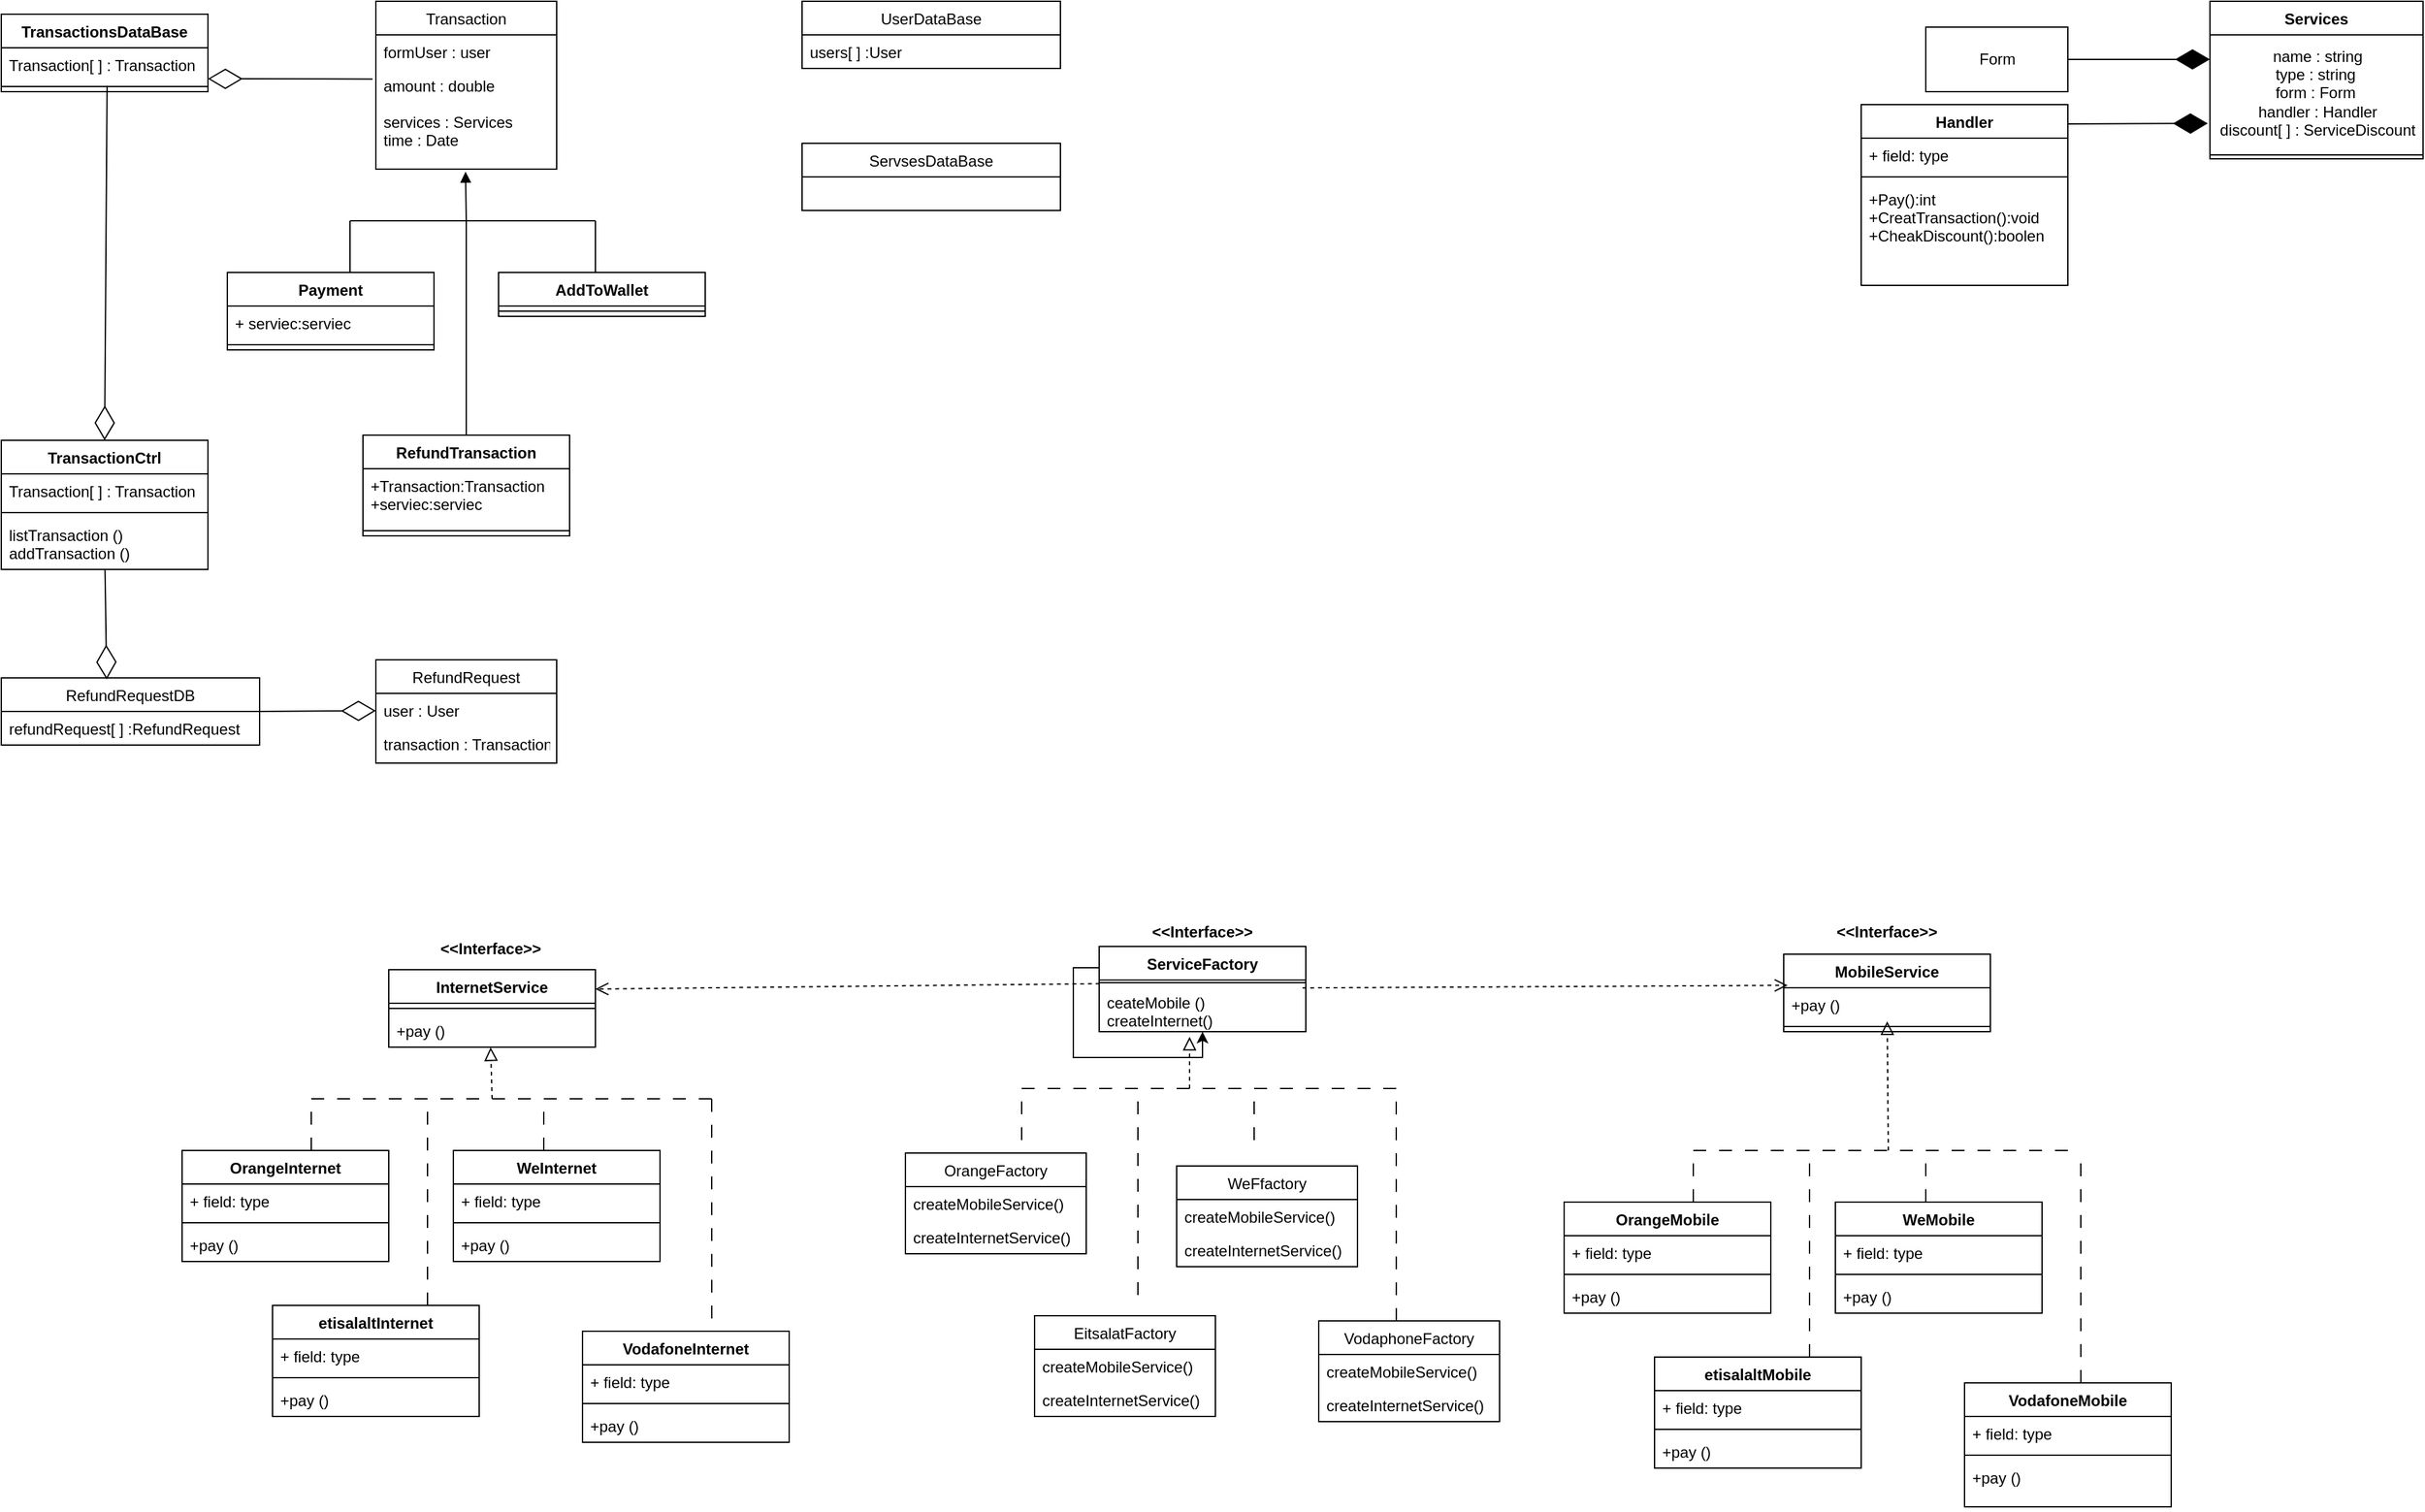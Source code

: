 <mxfile version="20.6.0" type="device"><diagram id="C5RBs43oDa-KdzZeNtuy" name="Page-1"><mxGraphModel dx="2078" dy="943" grid="1" gridSize="10" guides="1" tooltips="1" connect="1" arrows="1" fold="1" page="1" pageScale="1" pageWidth="1920" pageHeight="1200" math="0" shadow="0"><root><mxCell id="WIyWlLk6GJQsqaUBKTNV-0"/><mxCell id="WIyWlLk6GJQsqaUBKTNV-1" parent="WIyWlLk6GJQsqaUBKTNV-0"/><mxCell id="ndpQs1hu3Z4CRjXssiz7-0" value="OrangeInternet" style="swimlane;fontStyle=1;align=center;verticalAlign=top;childLayout=stackLayout;horizontal=1;startSize=26;horizontalStack=0;resizeParent=1;resizeParentMax=0;resizeLast=0;collapsible=1;marginBottom=0;" vertex="1" parent="WIyWlLk6GJQsqaUBKTNV-1"><mxGeometry x="180" y="910" width="160" height="86" as="geometry"/></mxCell><mxCell id="ndpQs1hu3Z4CRjXssiz7-1" value="+ field: type" style="text;strokeColor=none;fillColor=none;align=left;verticalAlign=top;spacingLeft=4;spacingRight=4;overflow=hidden;rotatable=0;points=[[0,0.5],[1,0.5]];portConstraint=eastwest;" vertex="1" parent="ndpQs1hu3Z4CRjXssiz7-0"><mxGeometry y="26" width="160" height="26" as="geometry"/></mxCell><mxCell id="ndpQs1hu3Z4CRjXssiz7-2" value="" style="line;strokeWidth=1;fillColor=none;align=left;verticalAlign=middle;spacingTop=-1;spacingLeft=3;spacingRight=3;rotatable=0;labelPosition=right;points=[];portConstraint=eastwest;strokeColor=inherit;" vertex="1" parent="ndpQs1hu3Z4CRjXssiz7-0"><mxGeometry y="52" width="160" height="8" as="geometry"/></mxCell><mxCell id="ndpQs1hu3Z4CRjXssiz7-3" value="+pay ()" style="text;strokeColor=none;fillColor=none;align=left;verticalAlign=top;spacingLeft=4;spacingRight=4;overflow=hidden;rotatable=0;points=[[0,0.5],[1,0.5]];portConstraint=eastwest;" vertex="1" parent="ndpQs1hu3Z4CRjXssiz7-0"><mxGeometry y="60" width="160" height="26" as="geometry"/></mxCell><mxCell id="ndpQs1hu3Z4CRjXssiz7-4" value="etisalaltInternet" style="swimlane;fontStyle=1;align=center;verticalAlign=top;childLayout=stackLayout;horizontal=1;startSize=26;horizontalStack=0;resizeParent=1;resizeParentMax=0;resizeLast=0;collapsible=1;marginBottom=0;" vertex="1" parent="WIyWlLk6GJQsqaUBKTNV-1"><mxGeometry x="250" y="1030" width="160" height="86" as="geometry"/></mxCell><mxCell id="ndpQs1hu3Z4CRjXssiz7-5" value="+ field: type" style="text;strokeColor=none;fillColor=none;align=left;verticalAlign=top;spacingLeft=4;spacingRight=4;overflow=hidden;rotatable=0;points=[[0,0.5],[1,0.5]];portConstraint=eastwest;" vertex="1" parent="ndpQs1hu3Z4CRjXssiz7-4"><mxGeometry y="26" width="160" height="26" as="geometry"/></mxCell><mxCell id="ndpQs1hu3Z4CRjXssiz7-6" value="" style="line;strokeWidth=1;fillColor=none;align=left;verticalAlign=middle;spacingTop=-1;spacingLeft=3;spacingRight=3;rotatable=0;labelPosition=right;points=[];portConstraint=eastwest;strokeColor=inherit;" vertex="1" parent="ndpQs1hu3Z4CRjXssiz7-4"><mxGeometry y="52" width="160" height="8" as="geometry"/></mxCell><mxCell id="ndpQs1hu3Z4CRjXssiz7-7" value="+pay ()" style="text;strokeColor=none;fillColor=none;align=left;verticalAlign=top;spacingLeft=4;spacingRight=4;overflow=hidden;rotatable=0;points=[[0,0.5],[1,0.5]];portConstraint=eastwest;" vertex="1" parent="ndpQs1hu3Z4CRjXssiz7-4"><mxGeometry y="60" width="160" height="26" as="geometry"/></mxCell><mxCell id="ndpQs1hu3Z4CRjXssiz7-8" value="VodafoneInternet" style="swimlane;fontStyle=1;align=center;verticalAlign=top;childLayout=stackLayout;horizontal=1;startSize=26;horizontalStack=0;resizeParent=1;resizeParentMax=0;resizeLast=0;collapsible=1;marginBottom=0;" vertex="1" parent="WIyWlLk6GJQsqaUBKTNV-1"><mxGeometry x="490" y="1050" width="160" height="86" as="geometry"/></mxCell><mxCell id="ndpQs1hu3Z4CRjXssiz7-9" value="+ field: type" style="text;strokeColor=none;fillColor=none;align=left;verticalAlign=top;spacingLeft=4;spacingRight=4;overflow=hidden;rotatable=0;points=[[0,0.5],[1,0.5]];portConstraint=eastwest;" vertex="1" parent="ndpQs1hu3Z4CRjXssiz7-8"><mxGeometry y="26" width="160" height="26" as="geometry"/></mxCell><mxCell id="ndpQs1hu3Z4CRjXssiz7-10" value="" style="line;strokeWidth=1;fillColor=none;align=left;verticalAlign=middle;spacingTop=-1;spacingLeft=3;spacingRight=3;rotatable=0;labelPosition=right;points=[];portConstraint=eastwest;strokeColor=inherit;" vertex="1" parent="ndpQs1hu3Z4CRjXssiz7-8"><mxGeometry y="52" width="160" height="8" as="geometry"/></mxCell><mxCell id="ndpQs1hu3Z4CRjXssiz7-11" value="+pay ()" style="text;strokeColor=none;fillColor=none;align=left;verticalAlign=top;spacingLeft=4;spacingRight=4;overflow=hidden;rotatable=0;points=[[0,0.5],[1,0.5]];portConstraint=eastwest;" vertex="1" parent="ndpQs1hu3Z4CRjXssiz7-8"><mxGeometry y="60" width="160" height="26" as="geometry"/></mxCell><mxCell id="ndpQs1hu3Z4CRjXssiz7-12" value="WeInternet" style="swimlane;fontStyle=1;align=center;verticalAlign=top;childLayout=stackLayout;horizontal=1;startSize=26;horizontalStack=0;resizeParent=1;resizeParentMax=0;resizeLast=0;collapsible=1;marginBottom=0;" vertex="1" parent="WIyWlLk6GJQsqaUBKTNV-1"><mxGeometry x="390" y="910" width="160" height="86" as="geometry"/></mxCell><mxCell id="ndpQs1hu3Z4CRjXssiz7-13" value="+ field: type" style="text;strokeColor=none;fillColor=none;align=left;verticalAlign=top;spacingLeft=4;spacingRight=4;overflow=hidden;rotatable=0;points=[[0,0.5],[1,0.5]];portConstraint=eastwest;" vertex="1" parent="ndpQs1hu3Z4CRjXssiz7-12"><mxGeometry y="26" width="160" height="26" as="geometry"/></mxCell><mxCell id="ndpQs1hu3Z4CRjXssiz7-14" value="" style="line;strokeWidth=1;fillColor=none;align=left;verticalAlign=middle;spacingTop=-1;spacingLeft=3;spacingRight=3;rotatable=0;labelPosition=right;points=[];portConstraint=eastwest;strokeColor=inherit;" vertex="1" parent="ndpQs1hu3Z4CRjXssiz7-12"><mxGeometry y="52" width="160" height="8" as="geometry"/></mxCell><mxCell id="ndpQs1hu3Z4CRjXssiz7-15" value="+pay ()" style="text;strokeColor=none;fillColor=none;align=left;verticalAlign=top;spacingLeft=4;spacingRight=4;overflow=hidden;rotatable=0;points=[[0,0.5],[1,0.5]];portConstraint=eastwest;" vertex="1" parent="ndpQs1hu3Z4CRjXssiz7-12"><mxGeometry y="60" width="160" height="26" as="geometry"/></mxCell><mxCell id="ndpQs1hu3Z4CRjXssiz7-16" value="" style="endArrow=none;startArrow=none;endFill=0;startFill=0;endSize=8;html=1;verticalAlign=bottom;dashed=1;labelBackgroundColor=none;dashPattern=10 10;rounded=0;" edge="1" parent="WIyWlLk6GJQsqaUBKTNV-1"><mxGeometry width="160" relative="1" as="geometry"><mxPoint x="280" y="870.0" as="sourcePoint"/><mxPoint x="590" y="870.0" as="targetPoint"/></mxGeometry></mxCell><mxCell id="ndpQs1hu3Z4CRjXssiz7-17" value="" style="endArrow=block;startArrow=none;endFill=0;startFill=0;endSize=8;html=1;verticalAlign=bottom;dashed=1;labelBackgroundColor=none;rounded=0;entryX=0.493;entryY=1.007;entryDx=0;entryDy=0;entryPerimeter=0;" edge="1" parent="WIyWlLk6GJQsqaUBKTNV-1" target="ndpQs1hu3Z4CRjXssiz7-46"><mxGeometry width="160" relative="1" as="geometry"><mxPoint x="420" y="870.0" as="sourcePoint"/><mxPoint x="429" y="770" as="targetPoint"/></mxGeometry></mxCell><mxCell id="ndpQs1hu3Z4CRjXssiz7-18" value="" style="endArrow=none;startArrow=none;endFill=0;startFill=0;endSize=8;html=1;verticalAlign=bottom;dashed=1;labelBackgroundColor=none;dashPattern=10 10;rounded=0;exitX=0.625;exitY=0;exitDx=0;exitDy=0;exitPerimeter=0;" edge="1" parent="WIyWlLk6GJQsqaUBKTNV-1" source="ndpQs1hu3Z4CRjXssiz7-0"><mxGeometry width="160" relative="1" as="geometry"><mxPoint x="190" y="900" as="sourcePoint"/><mxPoint x="280" y="870.0" as="targetPoint"/></mxGeometry></mxCell><mxCell id="ndpQs1hu3Z4CRjXssiz7-19" value="" style="endArrow=none;startArrow=none;endFill=0;startFill=0;endSize=8;html=1;verticalAlign=bottom;dashed=1;labelBackgroundColor=none;dashPattern=10 10;rounded=0;exitX=0.75;exitY=0;exitDx=0;exitDy=0;" edge="1" parent="WIyWlLk6GJQsqaUBKTNV-1" source="ndpQs1hu3Z4CRjXssiz7-4"><mxGeometry width="160" relative="1" as="geometry"><mxPoint x="370" y="900" as="sourcePoint"/><mxPoint x="370" y="870.0" as="targetPoint"/></mxGeometry></mxCell><mxCell id="ndpQs1hu3Z4CRjXssiz7-20" value="" style="endArrow=none;startArrow=none;endFill=0;startFill=0;endSize=8;html=1;verticalAlign=bottom;dashed=1;labelBackgroundColor=none;dashPattern=10 10;rounded=0;exitX=0.563;exitY=0;exitDx=0;exitDy=0;exitPerimeter=0;" edge="1" parent="WIyWlLk6GJQsqaUBKTNV-1"><mxGeometry width="160" relative="1" as="geometry"><mxPoint x="590.08" y="1040.18" as="sourcePoint"/><mxPoint x="590" y="860.18" as="targetPoint"/></mxGeometry></mxCell><mxCell id="ndpQs1hu3Z4CRjXssiz7-21" value="" style="endArrow=none;startArrow=none;endFill=0;startFill=0;endSize=8;html=1;verticalAlign=bottom;dashed=1;labelBackgroundColor=none;dashPattern=10 10;rounded=0;exitX=0.625;exitY=0;exitDx=0;exitDy=0;exitPerimeter=0;" edge="1" parent="WIyWlLk6GJQsqaUBKTNV-1"><mxGeometry width="160" relative="1" as="geometry"><mxPoint x="460" y="910.0" as="sourcePoint"/><mxPoint x="460" y="870.0" as="targetPoint"/></mxGeometry></mxCell><mxCell id="ndpQs1hu3Z4CRjXssiz7-22" value="OrangeMobile" style="swimlane;fontStyle=1;align=center;verticalAlign=top;childLayout=stackLayout;horizontal=1;startSize=26;horizontalStack=0;resizeParent=1;resizeParentMax=0;resizeLast=0;collapsible=1;marginBottom=0;" vertex="1" parent="WIyWlLk6GJQsqaUBKTNV-1"><mxGeometry x="1250" y="950" width="160" height="86" as="geometry"/></mxCell><mxCell id="ndpQs1hu3Z4CRjXssiz7-23" value="+ field: type" style="text;strokeColor=none;fillColor=none;align=left;verticalAlign=top;spacingLeft=4;spacingRight=4;overflow=hidden;rotatable=0;points=[[0,0.5],[1,0.5]];portConstraint=eastwest;" vertex="1" parent="ndpQs1hu3Z4CRjXssiz7-22"><mxGeometry y="26" width="160" height="26" as="geometry"/></mxCell><mxCell id="ndpQs1hu3Z4CRjXssiz7-24" value="" style="line;strokeWidth=1;fillColor=none;align=left;verticalAlign=middle;spacingTop=-1;spacingLeft=3;spacingRight=3;rotatable=0;labelPosition=right;points=[];portConstraint=eastwest;strokeColor=inherit;" vertex="1" parent="ndpQs1hu3Z4CRjXssiz7-22"><mxGeometry y="52" width="160" height="8" as="geometry"/></mxCell><mxCell id="ndpQs1hu3Z4CRjXssiz7-25" value="+pay ()" style="text;strokeColor=none;fillColor=none;align=left;verticalAlign=top;spacingLeft=4;spacingRight=4;overflow=hidden;rotatable=0;points=[[0,0.5],[1,0.5]];portConstraint=eastwest;" vertex="1" parent="ndpQs1hu3Z4CRjXssiz7-22"><mxGeometry y="60" width="160" height="26" as="geometry"/></mxCell><mxCell id="ndpQs1hu3Z4CRjXssiz7-26" value="etisalaltMobile" style="swimlane;fontStyle=1;align=center;verticalAlign=top;childLayout=stackLayout;horizontal=1;startSize=26;horizontalStack=0;resizeParent=1;resizeParentMax=0;resizeLast=0;collapsible=1;marginBottom=0;" vertex="1" parent="WIyWlLk6GJQsqaUBKTNV-1"><mxGeometry x="1320" y="1070" width="160" height="86" as="geometry"/></mxCell><mxCell id="ndpQs1hu3Z4CRjXssiz7-27" value="+ field: type" style="text;strokeColor=none;fillColor=none;align=left;verticalAlign=top;spacingLeft=4;spacingRight=4;overflow=hidden;rotatable=0;points=[[0,0.5],[1,0.5]];portConstraint=eastwest;" vertex="1" parent="ndpQs1hu3Z4CRjXssiz7-26"><mxGeometry y="26" width="160" height="26" as="geometry"/></mxCell><mxCell id="ndpQs1hu3Z4CRjXssiz7-28" value="" style="line;strokeWidth=1;fillColor=none;align=left;verticalAlign=middle;spacingTop=-1;spacingLeft=3;spacingRight=3;rotatable=0;labelPosition=right;points=[];portConstraint=eastwest;strokeColor=inherit;" vertex="1" parent="ndpQs1hu3Z4CRjXssiz7-26"><mxGeometry y="52" width="160" height="8" as="geometry"/></mxCell><mxCell id="ndpQs1hu3Z4CRjXssiz7-29" value="+pay ()" style="text;strokeColor=none;fillColor=none;align=left;verticalAlign=top;spacingLeft=4;spacingRight=4;overflow=hidden;rotatable=0;points=[[0,0.5],[1,0.5]];portConstraint=eastwest;" vertex="1" parent="ndpQs1hu3Z4CRjXssiz7-26"><mxGeometry y="60" width="160" height="26" as="geometry"/></mxCell><mxCell id="ndpQs1hu3Z4CRjXssiz7-30" value="VodafoneMobile" style="swimlane;fontStyle=1;align=center;verticalAlign=top;childLayout=stackLayout;horizontal=1;startSize=26;horizontalStack=0;resizeParent=1;resizeParentMax=0;resizeLast=0;collapsible=1;marginBottom=0;" vertex="1" parent="WIyWlLk6GJQsqaUBKTNV-1"><mxGeometry x="1560" y="1090" width="160" height="96" as="geometry"/></mxCell><mxCell id="ndpQs1hu3Z4CRjXssiz7-31" value="+ field: type" style="text;strokeColor=none;fillColor=none;align=left;verticalAlign=top;spacingLeft=4;spacingRight=4;overflow=hidden;rotatable=0;points=[[0,0.5],[1,0.5]];portConstraint=eastwest;" vertex="1" parent="ndpQs1hu3Z4CRjXssiz7-30"><mxGeometry y="26" width="160" height="26" as="geometry"/></mxCell><mxCell id="ndpQs1hu3Z4CRjXssiz7-32" value="" style="line;strokeWidth=1;fillColor=none;align=left;verticalAlign=middle;spacingTop=-1;spacingLeft=3;spacingRight=3;rotatable=0;labelPosition=right;points=[];portConstraint=eastwest;strokeColor=inherit;" vertex="1" parent="ndpQs1hu3Z4CRjXssiz7-30"><mxGeometry y="52" width="160" height="8" as="geometry"/></mxCell><mxCell id="ndpQs1hu3Z4CRjXssiz7-33" value="+pay ()" style="text;strokeColor=none;fillColor=none;align=left;verticalAlign=top;spacingLeft=4;spacingRight=4;overflow=hidden;rotatable=0;points=[[0,0.5],[1,0.5]];portConstraint=eastwest;" vertex="1" parent="ndpQs1hu3Z4CRjXssiz7-30"><mxGeometry y="60" width="160" height="36" as="geometry"/></mxCell><mxCell id="ndpQs1hu3Z4CRjXssiz7-34" value="WeMobile" style="swimlane;fontStyle=1;align=center;verticalAlign=top;childLayout=stackLayout;horizontal=1;startSize=26;horizontalStack=0;resizeParent=1;resizeParentMax=0;resizeLast=0;collapsible=1;marginBottom=0;" vertex="1" parent="WIyWlLk6GJQsqaUBKTNV-1"><mxGeometry x="1460" y="950" width="160" height="86" as="geometry"/></mxCell><mxCell id="ndpQs1hu3Z4CRjXssiz7-35" value="+ field: type" style="text;strokeColor=none;fillColor=none;align=left;verticalAlign=top;spacingLeft=4;spacingRight=4;overflow=hidden;rotatable=0;points=[[0,0.5],[1,0.5]];portConstraint=eastwest;" vertex="1" parent="ndpQs1hu3Z4CRjXssiz7-34"><mxGeometry y="26" width="160" height="26" as="geometry"/></mxCell><mxCell id="ndpQs1hu3Z4CRjXssiz7-36" value="" style="line;strokeWidth=1;fillColor=none;align=left;verticalAlign=middle;spacingTop=-1;spacingLeft=3;spacingRight=3;rotatable=0;labelPosition=right;points=[];portConstraint=eastwest;strokeColor=inherit;" vertex="1" parent="ndpQs1hu3Z4CRjXssiz7-34"><mxGeometry y="52" width="160" height="8" as="geometry"/></mxCell><mxCell id="ndpQs1hu3Z4CRjXssiz7-37" value="+pay ()" style="text;strokeColor=none;fillColor=none;align=left;verticalAlign=top;spacingLeft=4;spacingRight=4;overflow=hidden;rotatable=0;points=[[0,0.5],[1,0.5]];portConstraint=eastwest;" vertex="1" parent="ndpQs1hu3Z4CRjXssiz7-34"><mxGeometry y="60" width="160" height="26" as="geometry"/></mxCell><mxCell id="ndpQs1hu3Z4CRjXssiz7-38" value="" style="endArrow=none;startArrow=none;endFill=0;startFill=0;endSize=8;html=1;verticalAlign=bottom;dashed=1;labelBackgroundColor=none;dashPattern=10 10;rounded=0;" edge="1" parent="WIyWlLk6GJQsqaUBKTNV-1"><mxGeometry width="160" relative="1" as="geometry"><mxPoint x="1350" y="910.0" as="sourcePoint"/><mxPoint x="1650" y="910.0" as="targetPoint"/></mxGeometry></mxCell><mxCell id="ndpQs1hu3Z4CRjXssiz7-39" value="" style="endArrow=block;startArrow=none;endFill=0;startFill=0;endSize=8;html=1;verticalAlign=bottom;dashed=1;labelBackgroundColor=none;rounded=0;" edge="1" parent="WIyWlLk6GJQsqaUBKTNV-1" target="ndpQs1hu3Z4CRjXssiz7-50"><mxGeometry width="160" relative="1" as="geometry"><mxPoint x="1501" y="910.0" as="sourcePoint"/><mxPoint x="1500.83" y="882" as="targetPoint"/></mxGeometry></mxCell><mxCell id="ndpQs1hu3Z4CRjXssiz7-40" value="" style="endArrow=none;startArrow=none;endFill=0;startFill=0;endSize=8;html=1;verticalAlign=bottom;dashed=1;labelBackgroundColor=none;dashPattern=10 10;rounded=0;exitX=0.625;exitY=0;exitDx=0;exitDy=0;exitPerimeter=0;" edge="1" parent="WIyWlLk6GJQsqaUBKTNV-1" source="ndpQs1hu3Z4CRjXssiz7-22"><mxGeometry width="160" relative="1" as="geometry"><mxPoint x="1260" y="940" as="sourcePoint"/><mxPoint x="1350" y="910.0" as="targetPoint"/></mxGeometry></mxCell><mxCell id="ndpQs1hu3Z4CRjXssiz7-41" value="" style="endArrow=none;startArrow=none;endFill=0;startFill=0;endSize=8;html=1;verticalAlign=bottom;dashed=1;labelBackgroundColor=none;dashPattern=10 10;rounded=0;exitX=0.75;exitY=0;exitDx=0;exitDy=0;" edge="1" parent="WIyWlLk6GJQsqaUBKTNV-1" source="ndpQs1hu3Z4CRjXssiz7-26"><mxGeometry width="160" relative="1" as="geometry"><mxPoint x="1440" y="940" as="sourcePoint"/><mxPoint x="1440" y="910.0" as="targetPoint"/></mxGeometry></mxCell><mxCell id="ndpQs1hu3Z4CRjXssiz7-42" value="" style="endArrow=none;startArrow=none;endFill=0;startFill=0;endSize=8;html=1;verticalAlign=bottom;dashed=1;labelBackgroundColor=none;dashPattern=10 10;rounded=0;exitX=0.563;exitY=0;exitDx=0;exitDy=0;exitPerimeter=0;" edge="1" parent="WIyWlLk6GJQsqaUBKTNV-1" source="ndpQs1hu3Z4CRjXssiz7-30"><mxGeometry width="160" relative="1" as="geometry"><mxPoint x="1650" y="950" as="sourcePoint"/><mxPoint x="1650" y="910.0" as="targetPoint"/></mxGeometry></mxCell><mxCell id="ndpQs1hu3Z4CRjXssiz7-43" value="" style="endArrow=none;startArrow=none;endFill=0;startFill=0;endSize=8;html=1;verticalAlign=bottom;dashed=1;labelBackgroundColor=none;dashPattern=10 10;rounded=0;exitX=0.625;exitY=0;exitDx=0;exitDy=0;exitPerimeter=0;" edge="1" parent="WIyWlLk6GJQsqaUBKTNV-1"><mxGeometry width="160" relative="1" as="geometry"><mxPoint x="1530" y="950" as="sourcePoint"/><mxPoint x="1530" y="910.0" as="targetPoint"/></mxGeometry></mxCell><mxCell id="ndpQs1hu3Z4CRjXssiz7-44" value="InternetService" style="swimlane;fontStyle=1;align=center;verticalAlign=top;childLayout=stackLayout;horizontal=1;startSize=26;horizontalStack=0;resizeParent=1;resizeParentMax=0;resizeLast=0;collapsible=1;marginBottom=0;" vertex="1" parent="WIyWlLk6GJQsqaUBKTNV-1"><mxGeometry x="340" y="770" width="160" height="60" as="geometry"/></mxCell><mxCell id="ndpQs1hu3Z4CRjXssiz7-45" value="" style="line;strokeWidth=1;fillColor=none;align=left;verticalAlign=middle;spacingTop=-1;spacingLeft=3;spacingRight=3;rotatable=0;labelPosition=right;points=[];portConstraint=eastwest;strokeColor=inherit;" vertex="1" parent="ndpQs1hu3Z4CRjXssiz7-44"><mxGeometry y="26" width="160" height="8" as="geometry"/></mxCell><mxCell id="ndpQs1hu3Z4CRjXssiz7-46" value="+pay ()" style="text;strokeColor=none;fillColor=none;align=left;verticalAlign=top;spacingLeft=4;spacingRight=4;overflow=hidden;rotatable=0;points=[[0,0.5],[1,0.5]];portConstraint=eastwest;" vertex="1" parent="ndpQs1hu3Z4CRjXssiz7-44"><mxGeometry y="34" width="160" height="26" as="geometry"/></mxCell><mxCell id="ndpQs1hu3Z4CRjXssiz7-47" value="&lt;&lt;Interface&gt;&gt;" style="text;align=center;fontStyle=1;verticalAlign=middle;spacingLeft=3;spacingRight=3;strokeColor=none;rotatable=0;points=[[0,0.5],[1,0.5]];portConstraint=eastwest;" vertex="1" parent="WIyWlLk6GJQsqaUBKTNV-1"><mxGeometry x="379" y="740" width="80" height="26" as="geometry"/></mxCell><mxCell id="ndpQs1hu3Z4CRjXssiz7-48" value="MobileService" style="swimlane;fontStyle=1;align=center;verticalAlign=top;childLayout=stackLayout;horizontal=1;startSize=26;horizontalStack=0;resizeParent=1;resizeParentMax=0;resizeLast=0;collapsible=1;marginBottom=0;" vertex="1" parent="WIyWlLk6GJQsqaUBKTNV-1"><mxGeometry x="1420" y="758" width="160" height="60" as="geometry"/></mxCell><mxCell id="ndpQs1hu3Z4CRjXssiz7-50" value="+pay ()" style="text;strokeColor=none;fillColor=none;align=left;verticalAlign=top;spacingLeft=4;spacingRight=4;overflow=hidden;rotatable=0;points=[[0,0.5],[1,0.5]];portConstraint=eastwest;" vertex="1" parent="ndpQs1hu3Z4CRjXssiz7-48"><mxGeometry y="26" width="160" height="26" as="geometry"/></mxCell><mxCell id="ndpQs1hu3Z4CRjXssiz7-49" value="" style="line;strokeWidth=1;fillColor=none;align=left;verticalAlign=middle;spacingTop=-1;spacingLeft=3;spacingRight=3;rotatable=0;labelPosition=right;points=[];portConstraint=eastwest;strokeColor=inherit;" vertex="1" parent="ndpQs1hu3Z4CRjXssiz7-48"><mxGeometry y="52" width="160" height="8" as="geometry"/></mxCell><mxCell id="ndpQs1hu3Z4CRjXssiz7-51" value="&lt;&lt;Interface&gt;&gt;" style="text;align=center;fontStyle=1;verticalAlign=middle;spacingLeft=3;spacingRight=3;strokeColor=none;rotatable=0;points=[[0,0.5],[1,0.5]];portConstraint=eastwest;" vertex="1" parent="WIyWlLk6GJQsqaUBKTNV-1"><mxGeometry x="1460" y="727" width="80" height="26" as="geometry"/></mxCell><mxCell id="ndpQs1hu3Z4CRjXssiz7-52" value="ServiceFactory" style="swimlane;fontStyle=1;align=center;verticalAlign=top;childLayout=stackLayout;horizontal=1;startSize=26;horizontalStack=0;resizeParent=1;resizeParentMax=0;resizeLast=0;collapsible=1;marginBottom=0;" vertex="1" parent="WIyWlLk6GJQsqaUBKTNV-1"><mxGeometry x="890" y="752" width="160" height="66" as="geometry"/></mxCell><mxCell id="ndpQs1hu3Z4CRjXssiz7-53" value="" style="line;strokeWidth=1;fillColor=none;align=left;verticalAlign=middle;spacingTop=-1;spacingLeft=3;spacingRight=3;rotatable=0;labelPosition=right;points=[];portConstraint=eastwest;strokeColor=inherit;" vertex="1" parent="ndpQs1hu3Z4CRjXssiz7-52"><mxGeometry y="26" width="160" height="4" as="geometry"/></mxCell><mxCell id="ndpQs1hu3Z4CRjXssiz7-54" value="ceateMobile ()&#10;createInternet()" style="text;strokeColor=none;fillColor=none;align=left;verticalAlign=top;spacingLeft=4;spacingRight=4;overflow=hidden;rotatable=0;points=[[0,0.5],[1,0.5]];portConstraint=eastwest;" vertex="1" parent="ndpQs1hu3Z4CRjXssiz7-52"><mxGeometry y="30" width="160" height="36" as="geometry"/></mxCell><mxCell id="ndpQs1hu3Z4CRjXssiz7-55" value="&lt;&lt;Interface&gt;&gt;" style="text;align=center;fontStyle=1;verticalAlign=middle;spacingLeft=3;spacingRight=3;strokeColor=none;rotatable=0;points=[[0,0.5],[1,0.5]];portConstraint=eastwest;" vertex="1" parent="WIyWlLk6GJQsqaUBKTNV-1"><mxGeometry x="930" y="730" width="80" height="20" as="geometry"/></mxCell><mxCell id="ndpQs1hu3Z4CRjXssiz7-56" value="" style="endArrow=none;startArrow=none;endFill=0;startFill=0;endSize=8;html=1;verticalAlign=bottom;dashed=1;labelBackgroundColor=none;dashPattern=10 10;rounded=0;" edge="1" parent="WIyWlLk6GJQsqaUBKTNV-1"><mxGeometry width="160" relative="1" as="geometry"><mxPoint x="830" y="862.0" as="sourcePoint"/><mxPoint x="1130" y="862.0" as="targetPoint"/></mxGeometry></mxCell><mxCell id="ndpQs1hu3Z4CRjXssiz7-57" value="" style="endArrow=block;startArrow=none;endFill=0;startFill=0;endSize=8;html=1;verticalAlign=bottom;dashed=1;labelBackgroundColor=none;rounded=0;" edge="1" parent="WIyWlLk6GJQsqaUBKTNV-1"><mxGeometry width="160" relative="1" as="geometry"><mxPoint x="960" y="862.0" as="sourcePoint"/><mxPoint x="960" y="822.0" as="targetPoint"/></mxGeometry></mxCell><mxCell id="ndpQs1hu3Z4CRjXssiz7-58" value="" style="endArrow=none;startArrow=none;endFill=0;startFill=0;endSize=8;html=1;verticalAlign=bottom;dashed=1;labelBackgroundColor=none;dashPattern=10 10;rounded=0;exitX=0.625;exitY=0;exitDx=0;exitDy=0;exitPerimeter=0;" edge="1" parent="WIyWlLk6GJQsqaUBKTNV-1"><mxGeometry width="160" relative="1" as="geometry"><mxPoint x="830" y="902.0" as="sourcePoint"/><mxPoint x="830" y="862.0" as="targetPoint"/></mxGeometry></mxCell><mxCell id="ndpQs1hu3Z4CRjXssiz7-59" value="" style="endArrow=none;startArrow=none;endFill=0;startFill=0;endSize=8;html=1;verticalAlign=bottom;dashed=1;labelBackgroundColor=none;dashPattern=10 10;rounded=0;exitX=0.75;exitY=0;exitDx=0;exitDy=0;" edge="1" parent="WIyWlLk6GJQsqaUBKTNV-1"><mxGeometry width="160" relative="1" as="geometry"><mxPoint x="920" y="1022" as="sourcePoint"/><mxPoint x="920" y="862.0" as="targetPoint"/></mxGeometry></mxCell><mxCell id="ndpQs1hu3Z4CRjXssiz7-60" value="" style="endArrow=none;startArrow=none;endFill=0;startFill=0;endSize=8;html=1;verticalAlign=bottom;dashed=1;labelBackgroundColor=none;dashPattern=10 10;rounded=0;exitX=0.563;exitY=0;exitDx=0;exitDy=0;exitPerimeter=0;" edge="1" parent="WIyWlLk6GJQsqaUBKTNV-1"><mxGeometry width="160" relative="1" as="geometry"><mxPoint x="1120.08" y="1042.18" as="sourcePoint"/><mxPoint x="1120" y="862.18" as="targetPoint"/></mxGeometry></mxCell><mxCell id="ndpQs1hu3Z4CRjXssiz7-61" value="" style="endArrow=none;startArrow=none;endFill=0;startFill=0;endSize=8;html=1;verticalAlign=bottom;dashed=1;labelBackgroundColor=none;dashPattern=10 10;rounded=0;exitX=0.625;exitY=0;exitDx=0;exitDy=0;exitPerimeter=0;" edge="1" parent="WIyWlLk6GJQsqaUBKTNV-1"><mxGeometry width="160" relative="1" as="geometry"><mxPoint x="1010" y="902.0" as="sourcePoint"/><mxPoint x="1010" y="862.0" as="targetPoint"/></mxGeometry></mxCell><mxCell id="ndpQs1hu3Z4CRjXssiz7-62" value="VodaphoneFactory" style="swimlane;fontStyle=0;childLayout=stackLayout;horizontal=1;startSize=26;fillColor=none;horizontalStack=0;resizeParent=1;resizeParentMax=0;resizeLast=0;collapsible=1;marginBottom=0;" vertex="1" parent="WIyWlLk6GJQsqaUBKTNV-1"><mxGeometry x="1060" y="1042" width="140" height="78" as="geometry"/></mxCell><mxCell id="ndpQs1hu3Z4CRjXssiz7-63" value="createMobileService()" style="text;strokeColor=none;fillColor=none;align=left;verticalAlign=top;spacingLeft=4;spacingRight=4;overflow=hidden;rotatable=0;points=[[0,0.5],[1,0.5]];portConstraint=eastwest;" vertex="1" parent="ndpQs1hu3Z4CRjXssiz7-62"><mxGeometry y="26" width="140" height="26" as="geometry"/></mxCell><mxCell id="ndpQs1hu3Z4CRjXssiz7-64" value="createInternetService()" style="text;strokeColor=none;fillColor=none;align=left;verticalAlign=top;spacingLeft=4;spacingRight=4;overflow=hidden;rotatable=0;points=[[0,0.5],[1,0.5]];portConstraint=eastwest;" vertex="1" parent="ndpQs1hu3Z4CRjXssiz7-62"><mxGeometry y="52" width="140" height="26" as="geometry"/></mxCell><mxCell id="ndpQs1hu3Z4CRjXssiz7-65" value="WeFfactory" style="swimlane;fontStyle=0;childLayout=stackLayout;horizontal=1;startSize=26;fillColor=none;horizontalStack=0;resizeParent=1;resizeParentMax=0;resizeLast=0;collapsible=1;marginBottom=0;" vertex="1" parent="WIyWlLk6GJQsqaUBKTNV-1"><mxGeometry x="950" y="922" width="140" height="78" as="geometry"/></mxCell><mxCell id="ndpQs1hu3Z4CRjXssiz7-66" value="createMobileService()" style="text;strokeColor=none;fillColor=none;align=left;verticalAlign=top;spacingLeft=4;spacingRight=4;overflow=hidden;rotatable=0;points=[[0,0.5],[1,0.5]];portConstraint=eastwest;" vertex="1" parent="ndpQs1hu3Z4CRjXssiz7-65"><mxGeometry y="26" width="140" height="26" as="geometry"/></mxCell><mxCell id="ndpQs1hu3Z4CRjXssiz7-67" value="createInternetService()" style="text;strokeColor=none;fillColor=none;align=left;verticalAlign=top;spacingLeft=4;spacingRight=4;overflow=hidden;rotatable=0;points=[[0,0.5],[1,0.5]];portConstraint=eastwest;" vertex="1" parent="ndpQs1hu3Z4CRjXssiz7-65"><mxGeometry y="52" width="140" height="26" as="geometry"/></mxCell><mxCell id="ndpQs1hu3Z4CRjXssiz7-68" value="EitsalatFactory" style="swimlane;fontStyle=0;childLayout=stackLayout;horizontal=1;startSize=26;fillColor=none;horizontalStack=0;resizeParent=1;resizeParentMax=0;resizeLast=0;collapsible=1;marginBottom=0;" vertex="1" parent="WIyWlLk6GJQsqaUBKTNV-1"><mxGeometry x="840" y="1038" width="140" height="78" as="geometry"/></mxCell><mxCell id="ndpQs1hu3Z4CRjXssiz7-69" value="createMobileService()" style="text;strokeColor=none;fillColor=none;align=left;verticalAlign=top;spacingLeft=4;spacingRight=4;overflow=hidden;rotatable=0;points=[[0,0.5],[1,0.5]];portConstraint=eastwest;" vertex="1" parent="ndpQs1hu3Z4CRjXssiz7-68"><mxGeometry y="26" width="140" height="26" as="geometry"/></mxCell><mxCell id="ndpQs1hu3Z4CRjXssiz7-70" value="createInternetService()" style="text;strokeColor=none;fillColor=none;align=left;verticalAlign=top;spacingLeft=4;spacingRight=4;overflow=hidden;rotatable=0;points=[[0,0.5],[1,0.5]];portConstraint=eastwest;" vertex="1" parent="ndpQs1hu3Z4CRjXssiz7-68"><mxGeometry y="52" width="140" height="26" as="geometry"/></mxCell><mxCell id="ndpQs1hu3Z4CRjXssiz7-71" value="OrangeFactory" style="swimlane;fontStyle=0;childLayout=stackLayout;horizontal=1;startSize=26;fillColor=none;horizontalStack=0;resizeParent=1;resizeParentMax=0;resizeLast=0;collapsible=1;marginBottom=0;" vertex="1" parent="WIyWlLk6GJQsqaUBKTNV-1"><mxGeometry x="740" y="912" width="140" height="78" as="geometry"/></mxCell><mxCell id="ndpQs1hu3Z4CRjXssiz7-72" value="createMobileService()" style="text;strokeColor=none;fillColor=none;align=left;verticalAlign=top;spacingLeft=4;spacingRight=4;overflow=hidden;rotatable=0;points=[[0,0.5],[1,0.5]];portConstraint=eastwest;" vertex="1" parent="ndpQs1hu3Z4CRjXssiz7-71"><mxGeometry y="26" width="140" height="26" as="geometry"/></mxCell><mxCell id="ndpQs1hu3Z4CRjXssiz7-73" value="createInternetService()" style="text;strokeColor=none;fillColor=none;align=left;verticalAlign=top;spacingLeft=4;spacingRight=4;overflow=hidden;rotatable=0;points=[[0,0.5],[1,0.5]];portConstraint=eastwest;" vertex="1" parent="ndpQs1hu3Z4CRjXssiz7-71"><mxGeometry y="52" width="140" height="26" as="geometry"/></mxCell><mxCell id="ndpQs1hu3Z4CRjXssiz7-74" value="" style="html=1;verticalAlign=bottom;endArrow=open;dashed=1;endSize=8;rounded=0;entryX=1;entryY=0.25;entryDx=0;entryDy=0;exitX=0.002;exitY=-0.033;exitDx=0;exitDy=0;exitPerimeter=0;" edge="1" parent="WIyWlLk6GJQsqaUBKTNV-1" source="ndpQs1hu3Z4CRjXssiz7-54" target="ndpQs1hu3Z4CRjXssiz7-44"><mxGeometry relative="1" as="geometry"><mxPoint x="970" y="684.38" as="sourcePoint"/><mxPoint x="890" y="684.38" as="targetPoint"/></mxGeometry></mxCell><mxCell id="ndpQs1hu3Z4CRjXssiz7-75" value="" style="html=1;verticalAlign=bottom;endArrow=open;dashed=1;endSize=8;rounded=0;entryX=0.019;entryY=-0.073;entryDx=0;entryDy=0;entryPerimeter=0;exitX=0.984;exitY=0.059;exitDx=0;exitDy=0;exitPerimeter=0;" edge="1" parent="WIyWlLk6GJQsqaUBKTNV-1" source="ndpQs1hu3Z4CRjXssiz7-54" target="ndpQs1hu3Z4CRjXssiz7-50"><mxGeometry relative="1" as="geometry"><mxPoint x="1130" y="670.0" as="sourcePoint"/><mxPoint x="641" y="760.62" as="targetPoint"/></mxGeometry></mxCell><mxCell id="ndpQs1hu3Z4CRjXssiz7-79" value="TransactionCtrl" style="swimlane;fontStyle=1;align=center;verticalAlign=top;childLayout=stackLayout;horizontal=1;startSize=26;horizontalStack=0;resizeParent=1;resizeParentMax=0;resizeLast=0;collapsible=1;marginBottom=0;" vertex="1" parent="WIyWlLk6GJQsqaUBKTNV-1"><mxGeometry x="40" y="360" width="160" height="100" as="geometry"/></mxCell><mxCell id="ndpQs1hu3Z4CRjXssiz7-80" value="Transaction[ ] : Transaction" style="text;strokeColor=none;fillColor=none;align=left;verticalAlign=top;spacingLeft=4;spacingRight=4;overflow=hidden;rotatable=0;points=[[0,0.5],[1,0.5]];portConstraint=eastwest;" vertex="1" parent="ndpQs1hu3Z4CRjXssiz7-79"><mxGeometry y="26" width="160" height="26" as="geometry"/></mxCell><mxCell id="ndpQs1hu3Z4CRjXssiz7-81" value="" style="line;strokeWidth=1;fillColor=none;align=left;verticalAlign=middle;spacingTop=-1;spacingLeft=3;spacingRight=3;rotatable=0;labelPosition=right;points=[];portConstraint=eastwest;strokeColor=inherit;" vertex="1" parent="ndpQs1hu3Z4CRjXssiz7-79"><mxGeometry y="52" width="160" height="8" as="geometry"/></mxCell><mxCell id="ndpQs1hu3Z4CRjXssiz7-82" value="listTransaction ()&#10;addTransaction ()" style="text;strokeColor=none;fillColor=none;align=left;verticalAlign=top;spacingLeft=4;spacingRight=4;overflow=hidden;rotatable=0;points=[[0,0.5],[1,0.5]];portConstraint=eastwest;" vertex="1" parent="ndpQs1hu3Z4CRjXssiz7-79"><mxGeometry y="60" width="160" height="40" as="geometry"/></mxCell><mxCell id="ndpQs1hu3Z4CRjXssiz7-85" value="" style="endArrow=diamondThin;endFill=0;endSize=24;html=1;rounded=0;exitX=-0.018;exitY=0.293;exitDx=0;exitDy=0;exitPerimeter=0;" edge="1" parent="WIyWlLk6GJQsqaUBKTNV-1" source="ndpQs1hu3Z4CRjXssiz7-88"><mxGeometry width="160" relative="1" as="geometry"><mxPoint x="316.92" y="73.43" as="sourcePoint"/><mxPoint x="200" y="80" as="targetPoint"/></mxGeometry></mxCell><mxCell id="ndpQs1hu3Z4CRjXssiz7-86" value="Transaction" style="swimlane;fontStyle=0;childLayout=stackLayout;horizontal=1;startSize=26;fillColor=none;horizontalStack=0;resizeParent=1;resizeParentMax=0;resizeLast=0;collapsible=1;marginBottom=0;" vertex="1" parent="WIyWlLk6GJQsqaUBKTNV-1"><mxGeometry x="330" y="20" width="140" height="130" as="geometry"/></mxCell><mxCell id="ndpQs1hu3Z4CRjXssiz7-87" value="formUser : user" style="text;strokeColor=none;fillColor=none;align=left;verticalAlign=top;spacingLeft=4;spacingRight=4;overflow=hidden;rotatable=0;points=[[0,0.5],[1,0.5]];portConstraint=eastwest;" vertex="1" parent="ndpQs1hu3Z4CRjXssiz7-86"><mxGeometry y="26" width="140" height="26" as="geometry"/></mxCell><mxCell id="ndpQs1hu3Z4CRjXssiz7-88" value="amount : double" style="text;strokeColor=none;fillColor=none;align=left;verticalAlign=top;spacingLeft=4;spacingRight=4;overflow=hidden;rotatable=0;points=[[0,0.5],[1,0.5]];portConstraint=eastwest;" vertex="1" parent="ndpQs1hu3Z4CRjXssiz7-86"><mxGeometry y="52" width="140" height="28" as="geometry"/></mxCell><mxCell id="ndpQs1hu3Z4CRjXssiz7-89" value="services : Services&#10;time : Date" style="text;strokeColor=none;fillColor=none;align=left;verticalAlign=top;spacingLeft=4;spacingRight=4;overflow=hidden;rotatable=0;points=[[0,0.5],[1,0.5]];portConstraint=eastwest;" vertex="1" parent="ndpQs1hu3Z4CRjXssiz7-86"><mxGeometry y="80" width="140" height="50" as="geometry"/></mxCell><mxCell id="ndpQs1hu3Z4CRjXssiz7-90" value="TransactionsDataBase" style="swimlane;fontStyle=1;align=center;verticalAlign=top;childLayout=stackLayout;horizontal=1;startSize=26;horizontalStack=0;resizeParent=1;resizeParentMax=0;resizeLast=0;collapsible=1;marginBottom=0;" vertex="1" parent="WIyWlLk6GJQsqaUBKTNV-1"><mxGeometry x="40" y="30" width="160" height="60" as="geometry"/></mxCell><mxCell id="ndpQs1hu3Z4CRjXssiz7-91" value="Transaction[ ] : Transaction" style="text;strokeColor=none;fillColor=none;align=left;verticalAlign=top;spacingLeft=4;spacingRight=4;overflow=hidden;rotatable=0;points=[[0,0.5],[1,0.5]];portConstraint=eastwest;" vertex="1" parent="ndpQs1hu3Z4CRjXssiz7-90"><mxGeometry y="26" width="160" height="26" as="geometry"/></mxCell><mxCell id="ndpQs1hu3Z4CRjXssiz7-92" value="" style="line;strokeWidth=1;fillColor=none;align=left;verticalAlign=middle;spacingTop=-1;spacingLeft=3;spacingRight=3;rotatable=0;labelPosition=right;points=[];portConstraint=eastwest;strokeColor=inherit;" vertex="1" parent="ndpQs1hu3Z4CRjXssiz7-90"><mxGeometry y="52" width="160" height="8" as="geometry"/></mxCell><mxCell id="ndpQs1hu3Z4CRjXssiz7-94" value="" style="endArrow=diamondThin;endFill=0;endSize=24;html=1;rounded=0;entryX=0.5;entryY=0;entryDx=0;entryDy=0;exitX=0.512;exitY=0.417;exitDx=0;exitDy=0;exitPerimeter=0;" edge="1" parent="WIyWlLk6GJQsqaUBKTNV-1" source="ndpQs1hu3Z4CRjXssiz7-92" target="ndpQs1hu3Z4CRjXssiz7-79"><mxGeometry width="160" relative="1" as="geometry"><mxPoint x="120" y="100" as="sourcePoint"/><mxPoint x="50" y="140" as="targetPoint"/></mxGeometry></mxCell><mxCell id="ndpQs1hu3Z4CRjXssiz7-95" value="Payment" style="swimlane;fontStyle=1;align=center;verticalAlign=top;childLayout=stackLayout;horizontal=1;startSize=26;horizontalStack=0;resizeParent=1;resizeParentMax=0;resizeLast=0;collapsible=1;marginBottom=0;" vertex="1" parent="WIyWlLk6GJQsqaUBKTNV-1"><mxGeometry x="215" y="230" width="160" height="60" as="geometry"/></mxCell><mxCell id="ndpQs1hu3Z4CRjXssiz7-96" value="+ serviec:serviec " style="text;strokeColor=none;fillColor=none;align=left;verticalAlign=top;spacingLeft=4;spacingRight=4;overflow=hidden;rotatable=0;points=[[0,0.5],[1,0.5]];portConstraint=eastwest;" vertex="1" parent="ndpQs1hu3Z4CRjXssiz7-95"><mxGeometry y="26" width="160" height="26" as="geometry"/></mxCell><mxCell id="ndpQs1hu3Z4CRjXssiz7-97" value="" style="line;strokeWidth=1;fillColor=none;align=left;verticalAlign=middle;spacingTop=-1;spacingLeft=3;spacingRight=3;rotatable=0;labelPosition=right;points=[];portConstraint=eastwest;strokeColor=inherit;" vertex="1" parent="ndpQs1hu3Z4CRjXssiz7-95"><mxGeometry y="52" width="160" height="8" as="geometry"/></mxCell><mxCell id="ndpQs1hu3Z4CRjXssiz7-99" value="RefundTransaction" style="swimlane;fontStyle=1;align=center;verticalAlign=top;childLayout=stackLayout;horizontal=1;startSize=26;horizontalStack=0;resizeParent=1;resizeParentMax=0;resizeLast=0;collapsible=1;marginBottom=0;" vertex="1" parent="WIyWlLk6GJQsqaUBKTNV-1"><mxGeometry x="320" y="356" width="160" height="78" as="geometry"/></mxCell><mxCell id="ndpQs1hu3Z4CRjXssiz7-100" value="+Transaction:Transaction&#10;+serviec:serviec" style="text;strokeColor=none;fillColor=none;align=left;verticalAlign=top;spacingLeft=4;spacingRight=4;overflow=hidden;rotatable=0;points=[[0,0.5],[1,0.5]];portConstraint=eastwest;" vertex="1" parent="ndpQs1hu3Z4CRjXssiz7-99"><mxGeometry y="26" width="160" height="44" as="geometry"/></mxCell><mxCell id="ndpQs1hu3Z4CRjXssiz7-101" value="" style="line;strokeWidth=1;fillColor=none;align=left;verticalAlign=middle;spacingTop=-1;spacingLeft=3;spacingRight=3;rotatable=0;labelPosition=right;points=[];portConstraint=eastwest;strokeColor=inherit;" vertex="1" parent="ndpQs1hu3Z4CRjXssiz7-99"><mxGeometry y="70" width="160" height="8" as="geometry"/></mxCell><mxCell id="ndpQs1hu3Z4CRjXssiz7-107" value="AddToWallet" style="swimlane;fontStyle=1;align=center;verticalAlign=top;childLayout=stackLayout;horizontal=1;startSize=26;horizontalStack=0;resizeParent=1;resizeParentMax=0;resizeLast=0;collapsible=1;marginBottom=0;" vertex="1" parent="WIyWlLk6GJQsqaUBKTNV-1"><mxGeometry x="425" y="230" width="160" height="34" as="geometry"/></mxCell><mxCell id="ndpQs1hu3Z4CRjXssiz7-109" value="" style="line;strokeWidth=1;fillColor=none;align=left;verticalAlign=middle;spacingTop=-1;spacingLeft=3;spacingRight=3;rotatable=0;labelPosition=right;points=[];portConstraint=eastwest;strokeColor=inherit;" vertex="1" parent="ndpQs1hu3Z4CRjXssiz7-107"><mxGeometry y="26" width="160" height="8" as="geometry"/></mxCell><mxCell id="ndpQs1hu3Z4CRjXssiz7-122" value="" style="endArrow=none;html=1;rounded=0;" edge="1" parent="WIyWlLk6GJQsqaUBKTNV-1"><mxGeometry width="50" height="50" relative="1" as="geometry"><mxPoint x="310" y="190" as="sourcePoint"/><mxPoint x="500" y="190" as="targetPoint"/></mxGeometry></mxCell><mxCell id="ndpQs1hu3Z4CRjXssiz7-123" value="" style="endArrow=none;html=1;rounded=0;" edge="1" parent="WIyWlLk6GJQsqaUBKTNV-1"><mxGeometry width="50" height="50" relative="1" as="geometry"><mxPoint x="400" y="356" as="sourcePoint"/><mxPoint x="400" y="190" as="targetPoint"/></mxGeometry></mxCell><mxCell id="ndpQs1hu3Z4CRjXssiz7-124" value="" style="endArrow=none;html=1;rounded=0;" edge="1" parent="WIyWlLk6GJQsqaUBKTNV-1"><mxGeometry width="50" height="50" relative="1" as="geometry"><mxPoint x="310" y="230" as="sourcePoint"/><mxPoint x="310" y="190" as="targetPoint"/></mxGeometry></mxCell><mxCell id="ndpQs1hu3Z4CRjXssiz7-125" value="" style="endArrow=none;html=1;rounded=0;" edge="1" parent="WIyWlLk6GJQsqaUBKTNV-1"><mxGeometry width="50" height="50" relative="1" as="geometry"><mxPoint x="500" y="230" as="sourcePoint"/><mxPoint x="500" y="190" as="targetPoint"/></mxGeometry></mxCell><mxCell id="ndpQs1hu3Z4CRjXssiz7-127" value="" style="html=1;verticalAlign=bottom;endArrow=block;rounded=0;entryX=0.496;entryY=1.04;entryDx=0;entryDy=0;entryPerimeter=0;" edge="1" parent="WIyWlLk6GJQsqaUBKTNV-1" target="ndpQs1hu3Z4CRjXssiz7-89"><mxGeometry width="80" relative="1" as="geometry"><mxPoint x="400" y="190" as="sourcePoint"/><mxPoint x="480" y="180" as="targetPoint"/></mxGeometry></mxCell><mxCell id="ndpQs1hu3Z4CRjXssiz7-128" value="RefundRequest" style="swimlane;fontStyle=0;childLayout=stackLayout;horizontal=1;startSize=26;fillColor=none;horizontalStack=0;resizeParent=1;resizeParentMax=0;resizeLast=0;collapsible=1;marginBottom=0;" vertex="1" parent="WIyWlLk6GJQsqaUBKTNV-1"><mxGeometry x="330" y="530" width="140" height="80" as="geometry"/></mxCell><mxCell id="ndpQs1hu3Z4CRjXssiz7-129" value="user : User" style="text;strokeColor=none;fillColor=none;align=left;verticalAlign=top;spacingLeft=4;spacingRight=4;overflow=hidden;rotatable=0;points=[[0,0.5],[1,0.5]];portConstraint=eastwest;" vertex="1" parent="ndpQs1hu3Z4CRjXssiz7-128"><mxGeometry y="26" width="140" height="26" as="geometry"/></mxCell><mxCell id="ndpQs1hu3Z4CRjXssiz7-130" value="transaction : Transaction" style="text;strokeColor=none;fillColor=none;align=left;verticalAlign=top;spacingLeft=4;spacingRight=4;overflow=hidden;rotatable=0;points=[[0,0.5],[1,0.5]];portConstraint=eastwest;" vertex="1" parent="ndpQs1hu3Z4CRjXssiz7-128"><mxGeometry y="52" width="140" height="28" as="geometry"/></mxCell><mxCell id="ndpQs1hu3Z4CRjXssiz7-132" value="RefundRequestDB" style="swimlane;fontStyle=0;childLayout=stackLayout;horizontal=1;startSize=26;fillColor=none;horizontalStack=0;resizeParent=1;resizeParentMax=0;resizeLast=0;collapsible=1;marginBottom=0;" vertex="1" parent="WIyWlLk6GJQsqaUBKTNV-1"><mxGeometry x="40" y="544" width="200" height="52" as="geometry"/></mxCell><mxCell id="ndpQs1hu3Z4CRjXssiz7-136" value="" style="endArrow=diamondThin;endFill=0;endSize=24;html=1;rounded=0;" edge="1" parent="ndpQs1hu3Z4CRjXssiz7-132" target="ndpQs1hu3Z4CRjXssiz7-129"><mxGeometry width="160" relative="1" as="geometry"><mxPoint x="200.004" y="26" as="sourcePoint"/><mxPoint x="201.3" y="111.248" as="targetPoint"/></mxGeometry></mxCell><mxCell id="ndpQs1hu3Z4CRjXssiz7-133" value="refundRequest[ ] :RefundRequest&#10;" style="text;strokeColor=none;fillColor=none;align=left;verticalAlign=top;spacingLeft=4;spacingRight=4;overflow=hidden;rotatable=0;points=[[0,0.5],[1,0.5]];portConstraint=eastwest;" vertex="1" parent="ndpQs1hu3Z4CRjXssiz7-132"><mxGeometry y="26" width="200" height="26" as="geometry"/></mxCell><mxCell id="ndpQs1hu3Z4CRjXssiz7-135" value="" style="endArrow=diamondThin;endFill=0;endSize=24;html=1;rounded=0;entryX=0.408;entryY=0.024;entryDx=0;entryDy=0;entryPerimeter=0;" edge="1" parent="WIyWlLk6GJQsqaUBKTNV-1" source="ndpQs1hu3Z4CRjXssiz7-82" target="ndpQs1hu3Z4CRjXssiz7-132"><mxGeometry width="160" relative="1" as="geometry"><mxPoint x="200.0" y="490.204" as="sourcePoint"/><mxPoint x="72.52" y="490" as="targetPoint"/></mxGeometry></mxCell><mxCell id="ndpQs1hu3Z4CRjXssiz7-140" value="Services" style="swimlane;fontStyle=1;align=center;verticalAlign=top;childLayout=stackLayout;horizontal=1;startSize=26;horizontalStack=0;resizeParent=1;resizeParentMax=0;resizeLast=0;collapsible=1;marginBottom=0;" vertex="1" parent="WIyWlLk6GJQsqaUBKTNV-1"><mxGeometry x="1750" y="20" width="165" height="122" as="geometry"/></mxCell><mxCell id="ndpQs1hu3Z4CRjXssiz7-141" value="&lt;span style=&quot;text-align: left;&quot;&gt;name : string&lt;/span&gt;&lt;br style=&quot;padding: 0px; margin: 0px; text-align: left;&quot;&gt;&lt;span style=&quot;text-align: left;&quot;&gt;type : string&amp;nbsp;&lt;/span&gt;&lt;br style=&quot;padding: 0px; margin: 0px; text-align: left;&quot;&gt;&lt;span style=&quot;text-align: left;&quot;&gt;form : Form&amp;nbsp;&lt;/span&gt;&lt;br style=&quot;padding: 0px; margin: 0px; text-align: left;&quot;&gt;&lt;span style=&quot;text-align: left;&quot;&gt;handler : Handler&lt;/span&gt;&lt;br style=&quot;padding: 0px; margin: 0px; text-align: left;&quot;&gt;&lt;span style=&quot;text-align: left;&quot;&gt;discount[ ] : ServiceDiscount&lt;/span&gt;" style="text;html=1;align=center;verticalAlign=middle;resizable=0;points=[];autosize=1;strokeColor=none;fillColor=none;" vertex="1" parent="ndpQs1hu3Z4CRjXssiz7-140"><mxGeometry y="26" width="165" height="90" as="geometry"/></mxCell><mxCell id="ndpQs1hu3Z4CRjXssiz7-142" value="" style="line;strokeWidth=1;fillColor=none;align=left;verticalAlign=middle;spacingTop=-1;spacingLeft=3;spacingRight=3;rotatable=0;labelPosition=right;points=[];portConstraint=eastwest;strokeColor=inherit;" vertex="1" parent="ndpQs1hu3Z4CRjXssiz7-140"><mxGeometry y="116" width="165" height="6" as="geometry"/></mxCell><mxCell id="ndpQs1hu3Z4CRjXssiz7-143" value="" style="endArrow=diamondThin;endFill=1;endSize=24;html=1;rounded=0;exitX=1;exitY=0.5;exitDx=0;exitDy=0;" edge="1" parent="WIyWlLk6GJQsqaUBKTNV-1" source="ndpQs1hu3Z4CRjXssiz7-144"><mxGeometry width="160" relative="1" as="geometry"><mxPoint x="1670" y="100" as="sourcePoint"/><mxPoint x="1750" y="65" as="targetPoint"/></mxGeometry></mxCell><mxCell id="ndpQs1hu3Z4CRjXssiz7-144" value="Form" style="html=1;" vertex="1" parent="WIyWlLk6GJQsqaUBKTNV-1"><mxGeometry x="1530" y="40" width="110" height="50" as="geometry"/></mxCell><mxCell id="ndpQs1hu3Z4CRjXssiz7-145" value="Handler" style="swimlane;fontStyle=1;align=center;verticalAlign=top;childLayout=stackLayout;horizontal=1;startSize=26;horizontalStack=0;resizeParent=1;resizeParentMax=0;resizeLast=0;collapsible=1;marginBottom=0;" vertex="1" parent="WIyWlLk6GJQsqaUBKTNV-1"><mxGeometry x="1480" y="100" width="160" height="140" as="geometry"/></mxCell><mxCell id="ndpQs1hu3Z4CRjXssiz7-146" value="+ field: type" style="text;strokeColor=none;fillColor=none;align=left;verticalAlign=top;spacingLeft=4;spacingRight=4;overflow=hidden;rotatable=0;points=[[0,0.5],[1,0.5]];portConstraint=eastwest;" vertex="1" parent="ndpQs1hu3Z4CRjXssiz7-145"><mxGeometry y="26" width="160" height="26" as="geometry"/></mxCell><mxCell id="ndpQs1hu3Z4CRjXssiz7-147" value="" style="line;strokeWidth=1;fillColor=none;align=left;verticalAlign=middle;spacingTop=-1;spacingLeft=3;spacingRight=3;rotatable=0;labelPosition=right;points=[];portConstraint=eastwest;strokeColor=inherit;" vertex="1" parent="ndpQs1hu3Z4CRjXssiz7-145"><mxGeometry y="52" width="160" height="8" as="geometry"/></mxCell><mxCell id="ndpQs1hu3Z4CRjXssiz7-148" value="+Pay():int&#10;+CreatTransaction():void&#10;+CheakDiscount():boolen&#10;" style="text;strokeColor=none;fillColor=none;align=left;verticalAlign=top;spacingLeft=4;spacingRight=4;overflow=hidden;rotatable=0;points=[[0,0.5],[1,0.5]];portConstraint=eastwest;" vertex="1" parent="ndpQs1hu3Z4CRjXssiz7-145"><mxGeometry y="60" width="160" height="80" as="geometry"/></mxCell><mxCell id="ndpQs1hu3Z4CRjXssiz7-149" value="" style="endArrow=diamondThin;endFill=1;endSize=24;html=1;rounded=0;entryX=-0.01;entryY=0.762;entryDx=0;entryDy=0;entryPerimeter=0;" edge="1" parent="WIyWlLk6GJQsqaUBKTNV-1" target="ndpQs1hu3Z4CRjXssiz7-141"><mxGeometry width="160" relative="1" as="geometry"><mxPoint x="1640" y="115" as="sourcePoint"/><mxPoint x="1710" y="110" as="targetPoint"/></mxGeometry></mxCell><mxCell id="ndpQs1hu3Z4CRjXssiz7-150" value="UserDataBase" style="swimlane;fontStyle=0;childLayout=stackLayout;horizontal=1;startSize=26;fillColor=none;horizontalStack=0;resizeParent=1;resizeParentMax=0;resizeLast=0;collapsible=1;marginBottom=0;" vertex="1" parent="WIyWlLk6GJQsqaUBKTNV-1"><mxGeometry x="660" y="20" width="200" height="52" as="geometry"/></mxCell><mxCell id="ndpQs1hu3Z4CRjXssiz7-152" value="users[ ] :User&#10;" style="text;strokeColor=none;fillColor=none;align=left;verticalAlign=top;spacingLeft=4;spacingRight=4;overflow=hidden;rotatable=0;points=[[0,0.5],[1,0.5]];portConstraint=eastwest;" vertex="1" parent="ndpQs1hu3Z4CRjXssiz7-150"><mxGeometry y="26" width="200" height="26" as="geometry"/></mxCell><mxCell id="ndpQs1hu3Z4CRjXssiz7-153" value="ServsesDataBase" style="swimlane;fontStyle=0;childLayout=stackLayout;horizontal=1;startSize=26;fillColor=none;horizontalStack=0;resizeParent=1;resizeParentMax=0;resizeLast=0;collapsible=1;marginBottom=0;" vertex="1" parent="WIyWlLk6GJQsqaUBKTNV-1"><mxGeometry x="660" y="130" width="200" height="52" as="geometry"/></mxCell><mxCell id="ndpQs1hu3Z4CRjXssiz7-155" style="edgeStyle=orthogonalEdgeStyle;rounded=0;orthogonalLoop=1;jettySize=auto;html=1;exitX=0;exitY=0.25;exitDx=0;exitDy=0;" edge="1" parent="WIyWlLk6GJQsqaUBKTNV-1" source="ndpQs1hu3Z4CRjXssiz7-52" target="ndpQs1hu3Z4CRjXssiz7-52"><mxGeometry relative="1" as="geometry"/></mxCell></root></mxGraphModel></diagram></mxfile>